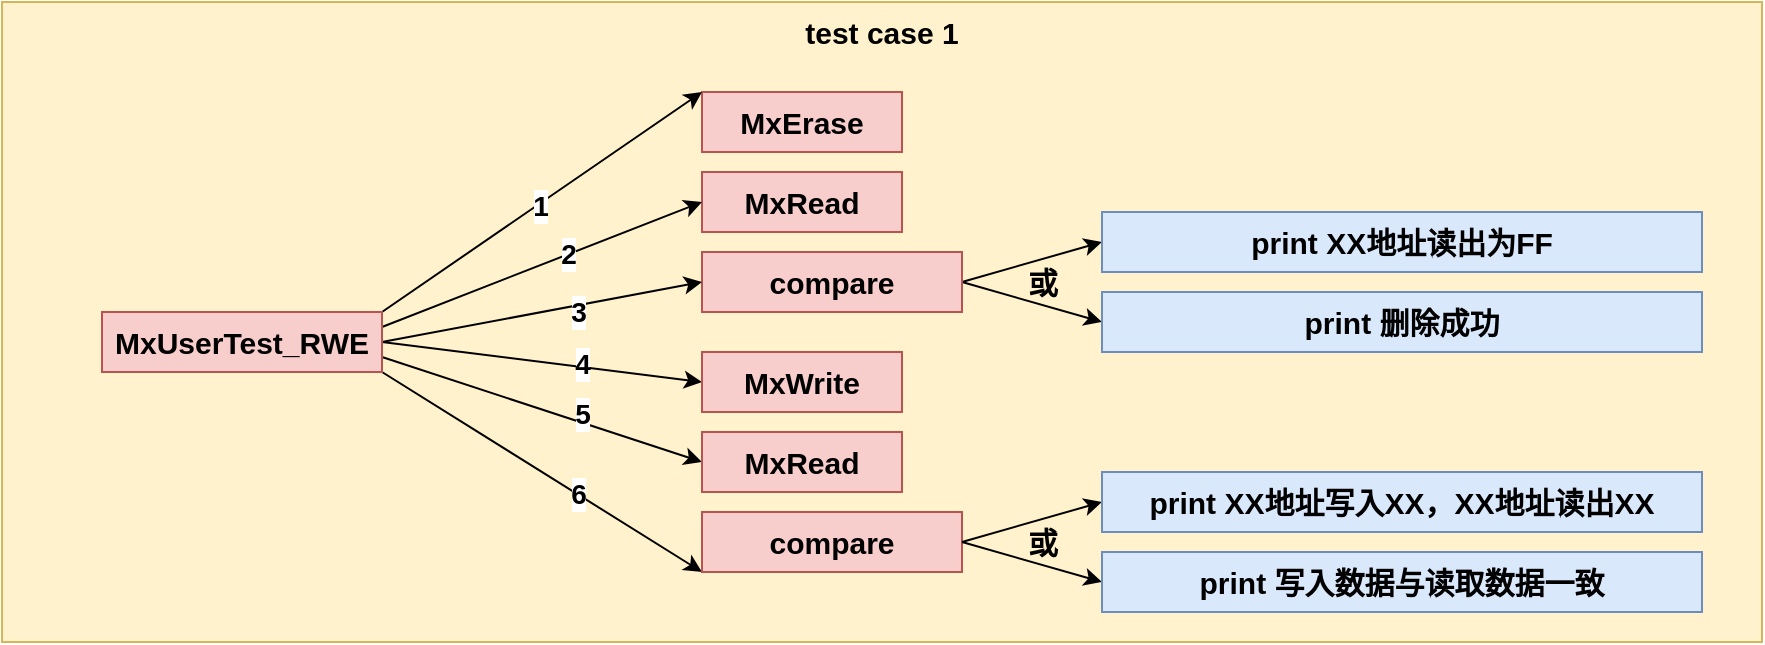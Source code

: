 <mxfile version="24.0.4" type="device">
  <diagram name="第 1 页" id="UUDyytBbBi4xMaTtEZAG">
    <mxGraphModel dx="1834" dy="836" grid="1" gridSize="10" guides="1" tooltips="1" connect="1" arrows="1" fold="1" page="0" pageScale="1" pageWidth="827" pageHeight="1169" math="0" shadow="0">
      <root>
        <mxCell id="0" />
        <mxCell id="1" parent="0" />
        <mxCell id="t4lTbnx6Mn0Wz-NhQw-Y-33" value="&lt;font style=&quot;font-size: 15px;&quot;&gt;&lt;b&gt;test case 1&lt;/b&gt;&lt;/font&gt;" style="rounded=0;whiteSpace=wrap;html=1;fillColor=#fff2cc;strokeColor=#d6b656;verticalAlign=top;" vertex="1" parent="1">
          <mxGeometry x="-260" y="285" width="880" height="320" as="geometry" />
        </mxCell>
        <mxCell id="t4lTbnx6Mn0Wz-NhQw-Y-1" value="MxRead" style="text;html=1;align=center;verticalAlign=middle;whiteSpace=wrap;rounded=0;strokeColor=#b85450;fillColor=#f8cecc;fontSize=15;fontStyle=1" vertex="1" parent="1">
          <mxGeometry x="90" y="370" width="100" height="30" as="geometry" />
        </mxCell>
        <mxCell id="t4lTbnx6Mn0Wz-NhQw-Y-3" value="MxErase" style="text;html=1;align=center;verticalAlign=middle;whiteSpace=wrap;rounded=0;strokeColor=#b85450;fillColor=#f8cecc;fontSize=15;fontStyle=1" vertex="1" parent="1">
          <mxGeometry x="90" y="330" width="100" height="30" as="geometry" />
        </mxCell>
        <mxCell id="t4lTbnx6Mn0Wz-NhQw-Y-39" style="rounded=0;orthogonalLoop=1;jettySize=auto;html=1;exitX=1;exitY=0.5;exitDx=0;exitDy=0;entryX=0;entryY=0.5;entryDx=0;entryDy=0;" edge="1" parent="1" source="t4lTbnx6Mn0Wz-NhQw-Y-7" target="t4lTbnx6Mn0Wz-NhQw-Y-37">
          <mxGeometry relative="1" as="geometry" />
        </mxCell>
        <mxCell id="t4lTbnx6Mn0Wz-NhQw-Y-40" style="rounded=0;orthogonalLoop=1;jettySize=auto;html=1;exitX=1;exitY=0.5;exitDx=0;exitDy=0;entryX=0;entryY=0.5;entryDx=0;entryDy=0;" edge="1" parent="1" source="t4lTbnx6Mn0Wz-NhQw-Y-7" target="t4lTbnx6Mn0Wz-NhQw-Y-38">
          <mxGeometry relative="1" as="geometry" />
        </mxCell>
        <mxCell id="t4lTbnx6Mn0Wz-NhQw-Y-7" value="compare" style="text;html=1;align=center;verticalAlign=middle;whiteSpace=wrap;rounded=0;strokeColor=#b85450;fillColor=#f8cecc;fontSize=15;fontStyle=1" vertex="1" parent="1">
          <mxGeometry x="90" y="410" width="130" height="30" as="geometry" />
        </mxCell>
        <mxCell id="t4lTbnx6Mn0Wz-NhQw-Y-21" style="rounded=0;orthogonalLoop=1;jettySize=auto;html=1;exitX=1;exitY=0;exitDx=0;exitDy=0;entryX=0;entryY=0;entryDx=0;entryDy=0;" edge="1" parent="1" source="t4lTbnx6Mn0Wz-NhQw-Y-9" target="t4lTbnx6Mn0Wz-NhQw-Y-3">
          <mxGeometry relative="1" as="geometry" />
        </mxCell>
        <mxCell id="t4lTbnx6Mn0Wz-NhQw-Y-27" value="1" style="edgeLabel;html=1;align=center;verticalAlign=middle;resizable=0;points=[];fontSize=14;fontStyle=1" vertex="1" connectable="0" parent="t4lTbnx6Mn0Wz-NhQw-Y-21">
          <mxGeometry x="-0.029" y="-1" relative="1" as="geometry">
            <mxPoint y="-1" as="offset" />
          </mxGeometry>
        </mxCell>
        <mxCell id="t4lTbnx6Mn0Wz-NhQw-Y-22" style="rounded=0;orthogonalLoop=1;jettySize=auto;html=1;exitX=1;exitY=1;exitDx=0;exitDy=0;entryX=0;entryY=1;entryDx=0;entryDy=0;" edge="1" parent="1" source="t4lTbnx6Mn0Wz-NhQw-Y-9" target="t4lTbnx6Mn0Wz-NhQw-Y-20">
          <mxGeometry relative="1" as="geometry" />
        </mxCell>
        <mxCell id="t4lTbnx6Mn0Wz-NhQw-Y-32" value="6" style="edgeLabel;html=1;align=center;verticalAlign=middle;resizable=0;points=[];fontSize=14;fontStyle=1" vertex="1" connectable="0" parent="t4lTbnx6Mn0Wz-NhQw-Y-22">
          <mxGeometry x="0.224" relative="1" as="geometry">
            <mxPoint as="offset" />
          </mxGeometry>
        </mxCell>
        <mxCell id="t4lTbnx6Mn0Wz-NhQw-Y-23" style="rounded=0;orthogonalLoop=1;jettySize=auto;html=1;exitX=1;exitY=0.25;exitDx=0;exitDy=0;entryX=0;entryY=0.5;entryDx=0;entryDy=0;" edge="1" parent="1" source="t4lTbnx6Mn0Wz-NhQw-Y-9" target="t4lTbnx6Mn0Wz-NhQw-Y-1">
          <mxGeometry relative="1" as="geometry" />
        </mxCell>
        <mxCell id="t4lTbnx6Mn0Wz-NhQw-Y-28" value="2" style="edgeLabel;html=1;align=center;verticalAlign=middle;resizable=0;points=[];fontSize=14;fontStyle=1" vertex="1" connectable="0" parent="t4lTbnx6Mn0Wz-NhQw-Y-23">
          <mxGeometry x="0.163" relative="1" as="geometry">
            <mxPoint as="offset" />
          </mxGeometry>
        </mxCell>
        <mxCell id="t4lTbnx6Mn0Wz-NhQw-Y-24" style="rounded=0;orthogonalLoop=1;jettySize=auto;html=1;exitX=1;exitY=0.5;exitDx=0;exitDy=0;entryX=0;entryY=0.5;entryDx=0;entryDy=0;" edge="1" parent="1" source="t4lTbnx6Mn0Wz-NhQw-Y-9" target="t4lTbnx6Mn0Wz-NhQw-Y-7">
          <mxGeometry relative="1" as="geometry" />
        </mxCell>
        <mxCell id="t4lTbnx6Mn0Wz-NhQw-Y-29" value="3" style="edgeLabel;html=1;align=center;verticalAlign=middle;resizable=0;points=[];fontSize=14;fontStyle=1" vertex="1" connectable="0" parent="t4lTbnx6Mn0Wz-NhQw-Y-24">
          <mxGeometry x="0.217" y="-3" relative="1" as="geometry">
            <mxPoint as="offset" />
          </mxGeometry>
        </mxCell>
        <mxCell id="t4lTbnx6Mn0Wz-NhQw-Y-25" style="rounded=0;orthogonalLoop=1;jettySize=auto;html=1;exitX=1;exitY=0.5;exitDx=0;exitDy=0;entryX=0;entryY=0.5;entryDx=0;entryDy=0;" edge="1" parent="1" source="t4lTbnx6Mn0Wz-NhQw-Y-9" target="t4lTbnx6Mn0Wz-NhQw-Y-18">
          <mxGeometry relative="1" as="geometry" />
        </mxCell>
        <mxCell id="t4lTbnx6Mn0Wz-NhQw-Y-30" value="4" style="edgeLabel;html=1;align=center;verticalAlign=middle;resizable=0;points=[];fontSize=14;fontStyle=1" vertex="1" connectable="0" parent="t4lTbnx6Mn0Wz-NhQw-Y-25">
          <mxGeometry x="0.248" y="1" relative="1" as="geometry">
            <mxPoint y="-1" as="offset" />
          </mxGeometry>
        </mxCell>
        <mxCell id="t4lTbnx6Mn0Wz-NhQw-Y-26" style="rounded=0;orthogonalLoop=1;jettySize=auto;html=1;exitX=1;exitY=0.75;exitDx=0;exitDy=0;entryX=0;entryY=0.5;entryDx=0;entryDy=0;" edge="1" parent="1" source="t4lTbnx6Mn0Wz-NhQw-Y-9" target="t4lTbnx6Mn0Wz-NhQw-Y-19">
          <mxGeometry relative="1" as="geometry" />
        </mxCell>
        <mxCell id="t4lTbnx6Mn0Wz-NhQw-Y-31" value="5" style="edgeLabel;html=1;align=center;verticalAlign=middle;resizable=0;points=[];fontSize=14;fontStyle=1" vertex="1" connectable="0" parent="t4lTbnx6Mn0Wz-NhQw-Y-26">
          <mxGeometry x="0.234" y="4" relative="1" as="geometry">
            <mxPoint as="offset" />
          </mxGeometry>
        </mxCell>
        <mxCell id="t4lTbnx6Mn0Wz-NhQw-Y-9" value="MxUserTest_RWE" style="text;html=1;align=center;verticalAlign=middle;whiteSpace=wrap;rounded=0;strokeColor=#b85450;fillColor=#f8cecc;fontSize=15;fontStyle=1" vertex="1" parent="1">
          <mxGeometry x="-210" y="440" width="140" height="30" as="geometry" />
        </mxCell>
        <mxCell id="t4lTbnx6Mn0Wz-NhQw-Y-18" value="MxWrite" style="text;html=1;align=center;verticalAlign=middle;whiteSpace=wrap;rounded=0;strokeColor=#b85450;fillColor=#f8cecc;fontSize=15;fontStyle=1" vertex="1" parent="1">
          <mxGeometry x="90" y="460" width="100" height="30" as="geometry" />
        </mxCell>
        <mxCell id="t4lTbnx6Mn0Wz-NhQw-Y-19" value="MxRead" style="text;html=1;align=center;verticalAlign=middle;whiteSpace=wrap;rounded=0;strokeColor=#b85450;fillColor=#f8cecc;fontSize=15;fontStyle=1" vertex="1" parent="1">
          <mxGeometry x="90" y="500" width="100" height="30" as="geometry" />
        </mxCell>
        <mxCell id="t4lTbnx6Mn0Wz-NhQw-Y-20" value="compare" style="text;html=1;align=center;verticalAlign=middle;whiteSpace=wrap;rounded=0;strokeColor=#b85450;fillColor=#f8cecc;fontSize=15;fontStyle=1" vertex="1" parent="1">
          <mxGeometry x="90" y="540" width="130" height="30" as="geometry" />
        </mxCell>
        <mxCell id="t4lTbnx6Mn0Wz-NhQw-Y-37" value="print XX地址读出为FF" style="text;html=1;align=center;verticalAlign=middle;whiteSpace=wrap;rounded=0;strokeColor=#6c8ebf;fillColor=#dae8fc;fontSize=15;fontStyle=1" vertex="1" parent="1">
          <mxGeometry x="290" y="390" width="300" height="30" as="geometry" />
        </mxCell>
        <mxCell id="t4lTbnx6Mn0Wz-NhQw-Y-38" value="print 删除成功" style="text;html=1;align=center;verticalAlign=middle;whiteSpace=wrap;rounded=0;strokeColor=#6c8ebf;fillColor=#dae8fc;fontSize=15;fontStyle=1" vertex="1" parent="1">
          <mxGeometry x="290" y="430" width="300" height="30" as="geometry" />
        </mxCell>
        <mxCell id="t4lTbnx6Mn0Wz-NhQw-Y-41" value="&lt;font style=&quot;font-size: 15px;&quot;&gt;&lt;b&gt;或&lt;/b&gt;&lt;/font&gt;" style="text;html=1;align=center;verticalAlign=middle;resizable=0;points=[];autosize=1;strokeColor=none;fillColor=none;" vertex="1" parent="1">
          <mxGeometry x="240" y="410" width="40" height="30" as="geometry" />
        </mxCell>
        <mxCell id="t4lTbnx6Mn0Wz-NhQw-Y-42" style="rounded=0;orthogonalLoop=1;jettySize=auto;html=1;exitX=1;exitY=0.5;exitDx=0;exitDy=0;entryX=0;entryY=0.5;entryDx=0;entryDy=0;" edge="1" parent="1" target="t4lTbnx6Mn0Wz-NhQw-Y-44">
          <mxGeometry relative="1" as="geometry">
            <mxPoint x="220" y="555" as="sourcePoint" />
          </mxGeometry>
        </mxCell>
        <mxCell id="t4lTbnx6Mn0Wz-NhQw-Y-43" style="rounded=0;orthogonalLoop=1;jettySize=auto;html=1;exitX=1;exitY=0.5;exitDx=0;exitDy=0;entryX=0;entryY=0.5;entryDx=0;entryDy=0;" edge="1" parent="1" target="t4lTbnx6Mn0Wz-NhQw-Y-45">
          <mxGeometry relative="1" as="geometry">
            <mxPoint x="220" y="555" as="sourcePoint" />
          </mxGeometry>
        </mxCell>
        <mxCell id="t4lTbnx6Mn0Wz-NhQw-Y-44" value="print XX地址写入XX，XX地址读出XX" style="text;html=1;align=center;verticalAlign=middle;whiteSpace=wrap;rounded=0;strokeColor=#6c8ebf;fillColor=#dae8fc;fontSize=15;fontStyle=1" vertex="1" parent="1">
          <mxGeometry x="290" y="520" width="300" height="30" as="geometry" />
        </mxCell>
        <mxCell id="t4lTbnx6Mn0Wz-NhQw-Y-45" value="print 写入数据与读取数据一致" style="text;html=1;align=center;verticalAlign=middle;whiteSpace=wrap;rounded=0;strokeColor=#6c8ebf;fillColor=#dae8fc;fontSize=15;fontStyle=1" vertex="1" parent="1">
          <mxGeometry x="290" y="560" width="300" height="30" as="geometry" />
        </mxCell>
        <mxCell id="t4lTbnx6Mn0Wz-NhQw-Y-46" value="&lt;font style=&quot;font-size: 15px;&quot;&gt;&lt;b&gt;或&lt;/b&gt;&lt;/font&gt;" style="text;html=1;align=center;verticalAlign=middle;resizable=0;points=[];autosize=1;strokeColor=none;fillColor=none;" vertex="1" parent="1">
          <mxGeometry x="240" y="540" width="40" height="30" as="geometry" />
        </mxCell>
      </root>
    </mxGraphModel>
  </diagram>
</mxfile>
